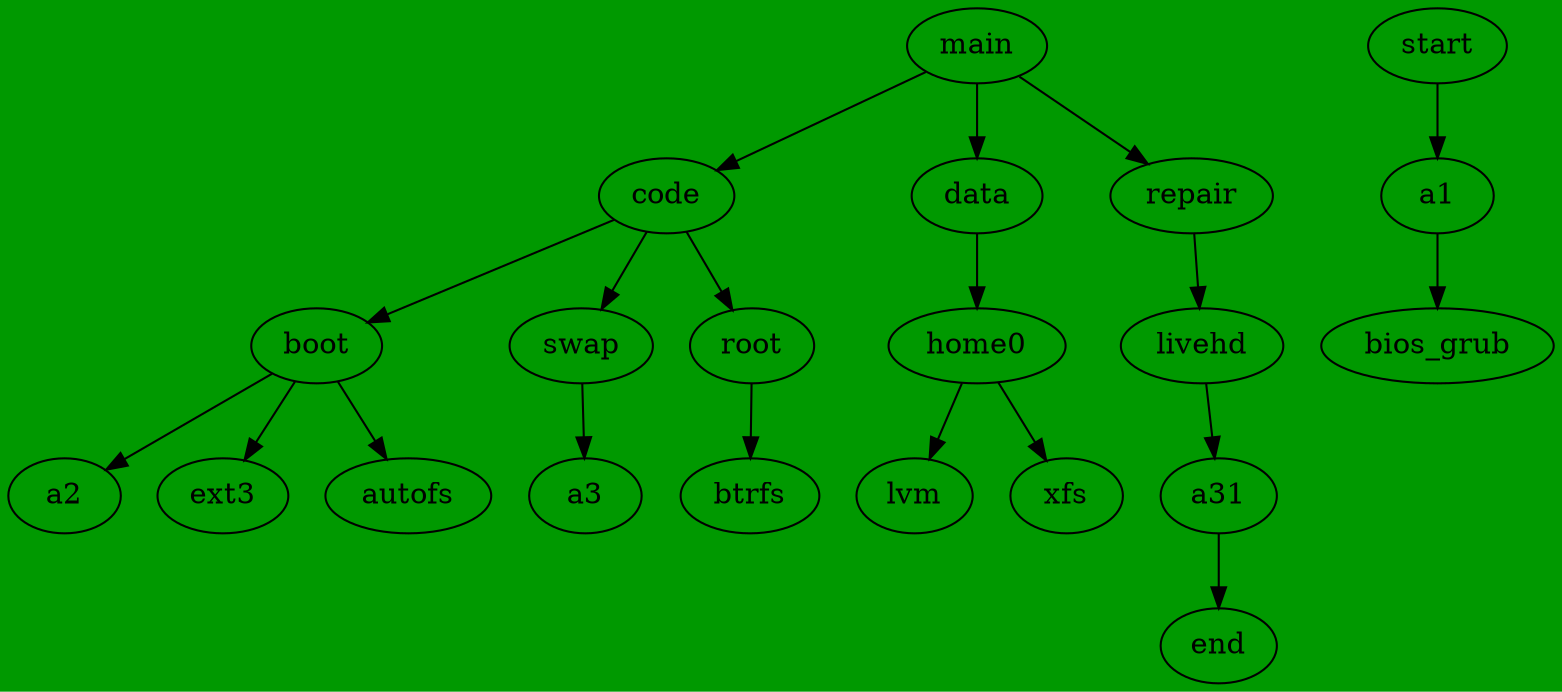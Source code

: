 // dot -Tpng  parted.dot -o line1.png
//  default ext4
digraph G {
  bgcolor ="#009900";
  main->code;
  main->data;
  main->repair;

  start->a1;
  a1->bios_grub;
  a31->end;

  code->boot;
  boot->a2;
  boot->ext3;
  boot->autofs;
  code->swap;
  swap->a3;

  code->root;
  root ->btrfs;

  repair->livehd;
  livehd->a31;

  data->home0;
  home0->lvm;
  home0->xfs;
}

